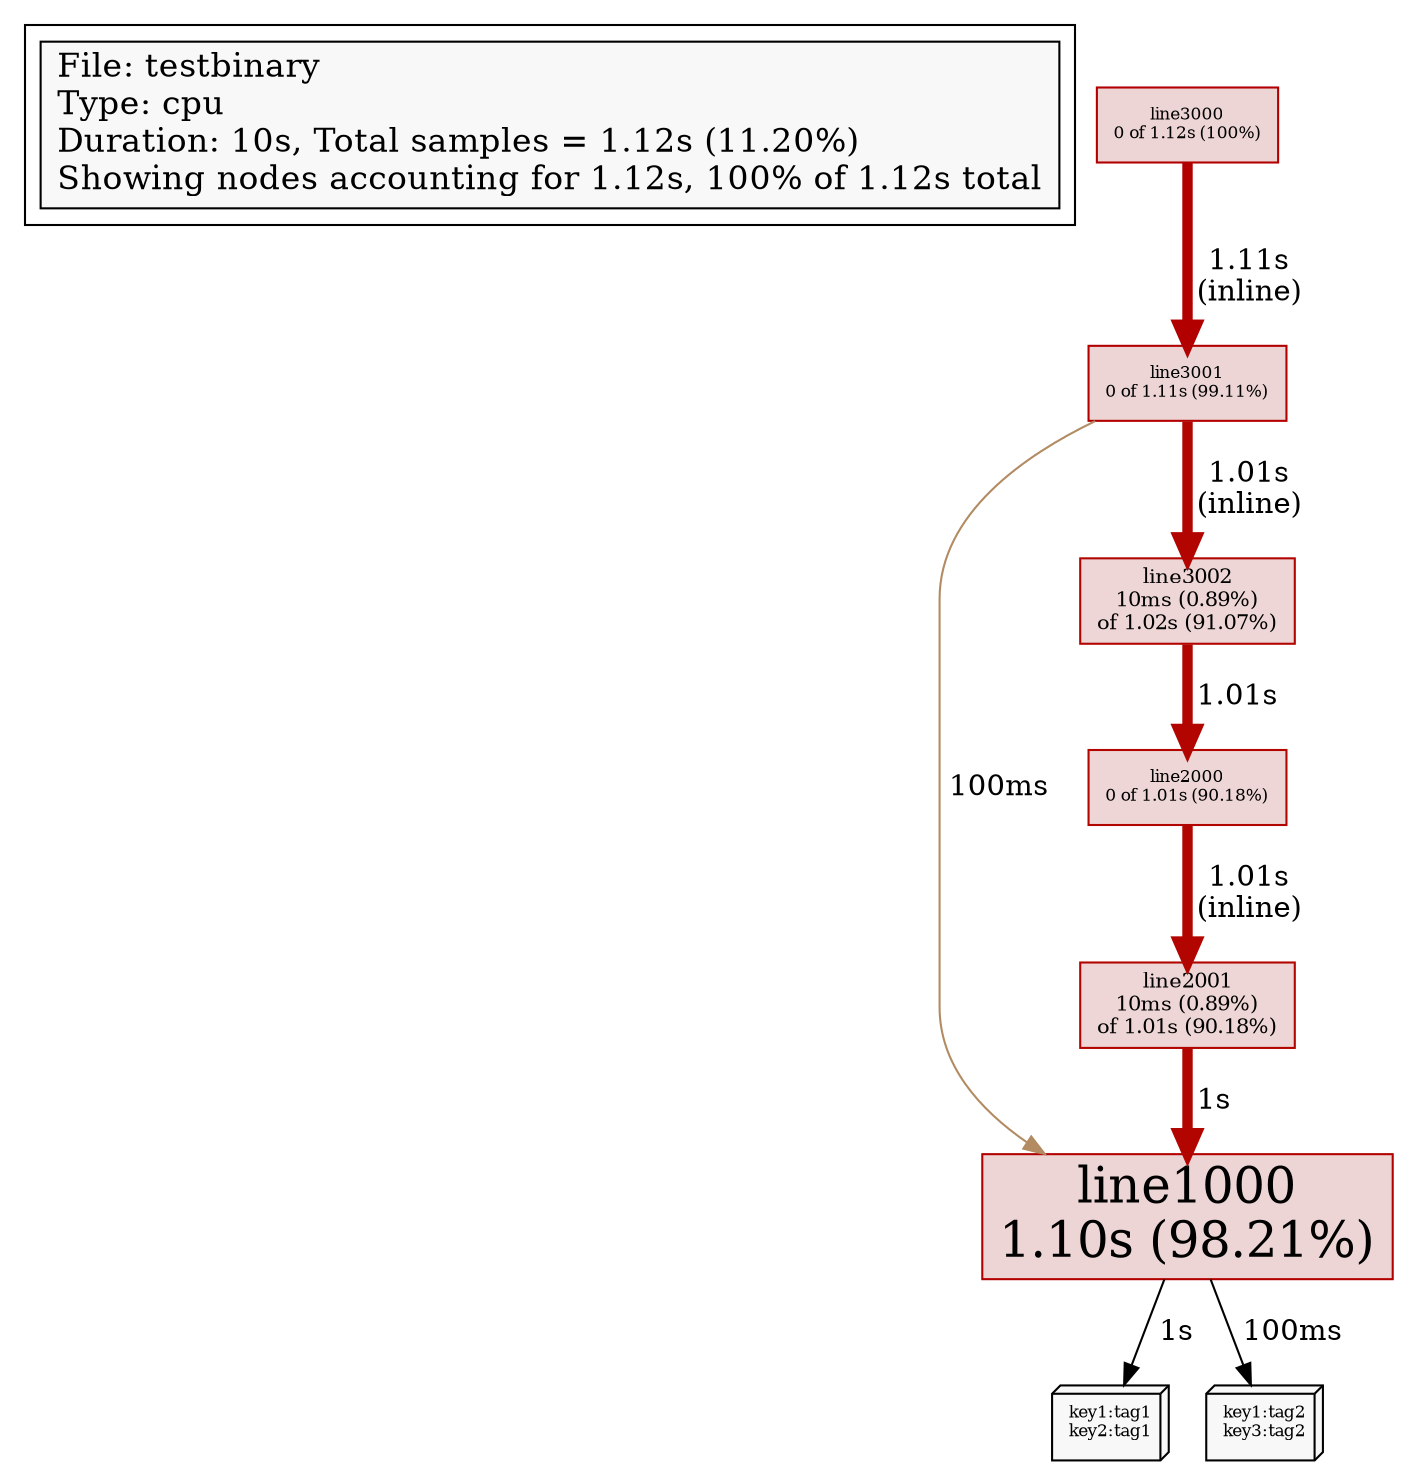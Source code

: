 digraph "testbinary" {
node [style=filled fillcolor="#f8f8f8"]
subgraph cluster_L { "File: testbinary" [shape=box fontsize=16 label="File: testbinary\lType: cpu\lDuration: 10s, Total samples = 1.12s (11.20%)\lShowing nodes accounting for 1.12s, 100% of 1.12s total\l" tooltip="testbinary"] }
N1 [label="line1000\n1.10s (98.21%)" fontsize=24 shape=box tooltip="line1000 (1.10s)" color="#b20000" fillcolor="#edd5d5"]
N1_0 [label = "key1:tag1\nkey2:tag1" fontsize=8 shape=box3d tooltip="1s"]
N1 -> N1_0 [label=" 1s" weight=100 tooltip="1s" labeltooltip="1s"]
N1_1 [label = "key1:tag2\nkey3:tag2" fontsize=8 shape=box3d tooltip="100ms"]
N1 -> N1_1 [label=" 100ms" weight=100 tooltip="100ms" labeltooltip="100ms"]
N2 [label="line3000\n0 of 1.12s (100%)" fontsize=8 shape=box tooltip="line3000 (1.12s)" color="#b20000" fillcolor="#edd5d5"]
N3 [label="line3001\n0 of 1.11s (99.11%)" fontsize=8 shape=box tooltip="line3001 (1.11s)" color="#b20000" fillcolor="#edd5d5"]
N4 [label="line3002\n10ms (0.89%)\nof 1.02s (91.07%)" fontsize=10 shape=box tooltip="line3002 (1.02s)" color="#b20400" fillcolor="#edd6d5"]
N5 [label="line2001\n10ms (0.89%)\nof 1.01s (90.18%)" fontsize=10 shape=box tooltip="line2001 (1.01s)" color="#b20500" fillcolor="#edd6d5"]
N6 [label="line2000\n0 of 1.01s (90.18%)" fontsize=8 shape=box tooltip="line2000 (1.01s)" color="#b20500" fillcolor="#edd6d5"]
N2 -> N3 [label=" 1.11s\n (inline)" weight=100 penwidth=5 color="#b20000" tooltip="line3000 -> line3001 (1.11s)" labeltooltip="line3000 -> line3001 (1.11s)"]
N6 -> N5 [label=" 1.01s\n (inline)" weight=91 penwidth=5 color="#b20500" tooltip="line2000 -> line2001 (1.01s)" labeltooltip="line2000 -> line2001 (1.01s)"]
N3 -> N4 [label=" 1.01s\n (inline)" weight=91 penwidth=5 color="#b20500" tooltip="line3001 -> line3002 (1.01s)" labeltooltip="line3001 -> line3002 (1.01s)"]
N4 -> N6 [label=" 1.01s" weight=91 penwidth=5 color="#b20500" tooltip="line3002 -> line2000 (1.01s)" labeltooltip="line3002 -> line2000 (1.01s)"]
N5 -> N1 [label=" 1s" weight=90 penwidth=5 color="#b20500" tooltip="line2001 -> line1000 (1s)" labeltooltip="line2001 -> line1000 (1s)"]
N3 -> N1 [label=" 100ms" weight=9 color="#b28b62" tooltip="line3001 -> line1000 (100ms)" labeltooltip="line3001 -> line1000 (100ms)"]
}
